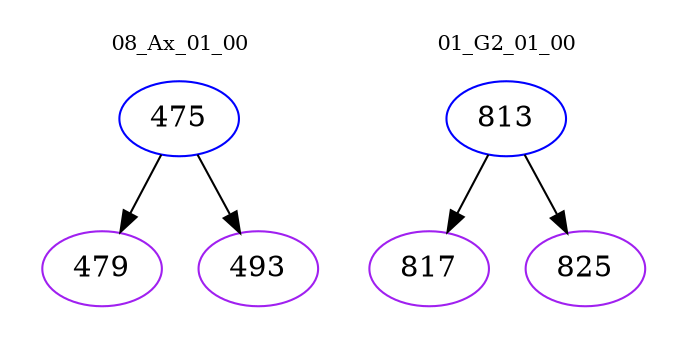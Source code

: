 digraph{
subgraph cluster_0 {
color = white
label = "08_Ax_01_00";
fontsize=10;
T0_475 [label="475", color="blue"]
T0_475 -> T0_479 [color="black"]
T0_479 [label="479", color="purple"]
T0_475 -> T0_493 [color="black"]
T0_493 [label="493", color="purple"]
}
subgraph cluster_1 {
color = white
label = "01_G2_01_00";
fontsize=10;
T1_813 [label="813", color="blue"]
T1_813 -> T1_817 [color="black"]
T1_817 [label="817", color="purple"]
T1_813 -> T1_825 [color="black"]
T1_825 [label="825", color="purple"]
}
}
